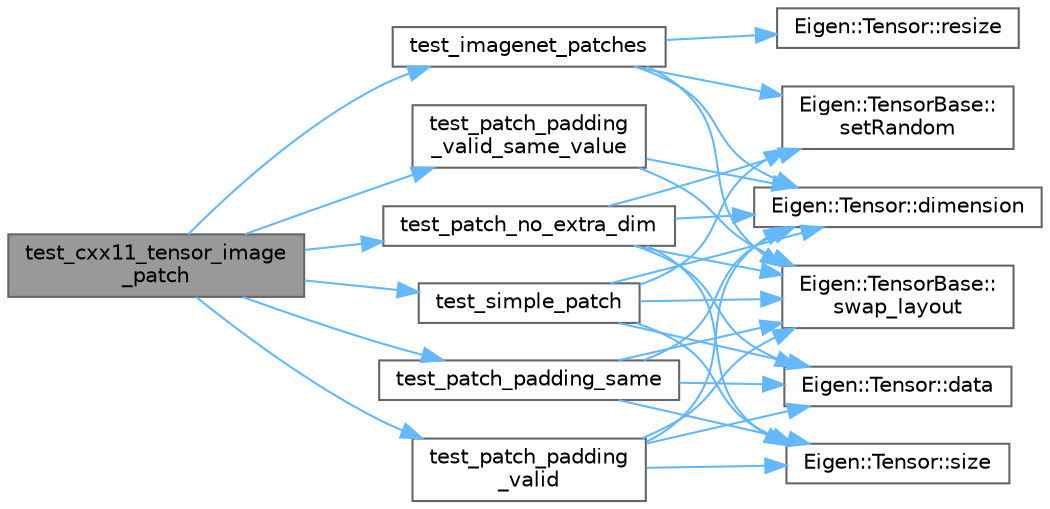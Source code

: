 digraph "test_cxx11_tensor_image_patch"
{
 // LATEX_PDF_SIZE
  bgcolor="transparent";
  edge [fontname=Helvetica,fontsize=10,labelfontname=Helvetica,labelfontsize=10];
  node [fontname=Helvetica,fontsize=10,shape=box,height=0.2,width=0.4];
  rankdir="LR";
  Node1 [id="Node000001",label="test_cxx11_tensor_image\l_patch",height=0.2,width=0.4,color="gray40", fillcolor="grey60", style="filled", fontcolor="black",tooltip=" "];
  Node1 -> Node2 [id="edge31_Node000001_Node000002",color="steelblue1",style="solid",tooltip=" "];
  Node2 [id="Node000002",label="test_imagenet_patches",height=0.2,width=0.4,color="grey40", fillcolor="white", style="filled",URL="$cxx11__tensor__image__patch_8cpp.html#a96397d60a0ff9135771b1092efb26111",tooltip=" "];
  Node2 -> Node3 [id="edge32_Node000002_Node000003",color="steelblue1",style="solid",tooltip=" "];
  Node3 [id="Node000003",label="Eigen::Tensor::dimension",height=0.2,width=0.4,color="grey40", fillcolor="white", style="filled",URL="$class_eigen_1_1_tensor.html#ac0a1bb6142d4e5c4d15ba25beccb26a5",tooltip=" "];
  Node2 -> Node4 [id="edge33_Node000002_Node000004",color="steelblue1",style="solid",tooltip=" "];
  Node4 [id="Node000004",label="Eigen::Tensor::resize",height=0.2,width=0.4,color="grey40", fillcolor="white", style="filled",URL="$class_eigen_1_1_tensor.html#a5ab1ec6dc9b05d5e4db3600bc9d2cc6b",tooltip=" "];
  Node2 -> Node5 [id="edge34_Node000002_Node000005",color="steelblue1",style="solid",tooltip=" "];
  Node5 [id="Node000005",label="Eigen::TensorBase::\lsetRandom",height=0.2,width=0.4,color="grey40", fillcolor="white", style="filled",URL="$class_eigen_1_1_tensor_base.html#afdc88de9b71bae20bb0b59e261e9a6a4",tooltip=" "];
  Node2 -> Node6 [id="edge35_Node000002_Node000006",color="steelblue1",style="solid",tooltip=" "];
  Node6 [id="Node000006",label="Eigen::TensorBase::\lswap_layout",height=0.2,width=0.4,color="grey40", fillcolor="white", style="filled",URL="$class_eigen_1_1_tensor_base.html#ab72b67e64e83b56149a5562f3380835c",tooltip=" "];
  Node1 -> Node7 [id="edge36_Node000001_Node000007",color="steelblue1",style="solid",tooltip=" "];
  Node7 [id="Node000007",label="test_patch_no_extra_dim",height=0.2,width=0.4,color="grey40", fillcolor="white", style="filled",URL="$cxx11__tensor__image__patch_8cpp.html#a07798957fe7516af345c356352217a95",tooltip=" "];
  Node7 -> Node8 [id="edge37_Node000007_Node000008",color="steelblue1",style="solid",tooltip=" "];
  Node8 [id="Node000008",label="Eigen::Tensor::data",height=0.2,width=0.4,color="grey40", fillcolor="white", style="filled",URL="$class_eigen_1_1_tensor.html#a85786e910919756b2aac8e785bd8fb95",tooltip=" "];
  Node7 -> Node3 [id="edge38_Node000007_Node000003",color="steelblue1",style="solid",tooltip=" "];
  Node7 -> Node5 [id="edge39_Node000007_Node000005",color="steelblue1",style="solid",tooltip=" "];
  Node7 -> Node9 [id="edge40_Node000007_Node000009",color="steelblue1",style="solid",tooltip=" "];
  Node9 [id="Node000009",label="Eigen::Tensor::size",height=0.2,width=0.4,color="grey40", fillcolor="white", style="filled",URL="$class_eigen_1_1_tensor.html#a890988b2e1dd992d9b905e0a6a488587",tooltip=" "];
  Node7 -> Node6 [id="edge41_Node000007_Node000006",color="steelblue1",style="solid",tooltip=" "];
  Node1 -> Node10 [id="edge42_Node000001_Node000010",color="steelblue1",style="solid",tooltip=" "];
  Node10 [id="Node000010",label="test_patch_padding_same",height=0.2,width=0.4,color="grey40", fillcolor="white", style="filled",URL="$cxx11__tensor__image__patch_8cpp.html#a6a175cc044412b7bc430d27ecdc1fc73",tooltip=" "];
  Node10 -> Node8 [id="edge43_Node000010_Node000008",color="steelblue1",style="solid",tooltip=" "];
  Node10 -> Node3 [id="edge44_Node000010_Node000003",color="steelblue1",style="solid",tooltip=" "];
  Node10 -> Node9 [id="edge45_Node000010_Node000009",color="steelblue1",style="solid",tooltip=" "];
  Node10 -> Node6 [id="edge46_Node000010_Node000006",color="steelblue1",style="solid",tooltip=" "];
  Node1 -> Node11 [id="edge47_Node000001_Node000011",color="steelblue1",style="solid",tooltip=" "];
  Node11 [id="Node000011",label="test_patch_padding\l_valid",height=0.2,width=0.4,color="grey40", fillcolor="white", style="filled",URL="$cxx11__tensor__image__patch_8cpp.html#a26f51a1b2af6f90a7fedc805b9a6c956",tooltip=" "];
  Node11 -> Node8 [id="edge48_Node000011_Node000008",color="steelblue1",style="solid",tooltip=" "];
  Node11 -> Node3 [id="edge49_Node000011_Node000003",color="steelblue1",style="solid",tooltip=" "];
  Node11 -> Node9 [id="edge50_Node000011_Node000009",color="steelblue1",style="solid",tooltip=" "];
  Node11 -> Node6 [id="edge51_Node000011_Node000006",color="steelblue1",style="solid",tooltip=" "];
  Node1 -> Node12 [id="edge52_Node000001_Node000012",color="steelblue1",style="solid",tooltip=" "];
  Node12 [id="Node000012",label="test_patch_padding\l_valid_same_value",height=0.2,width=0.4,color="grey40", fillcolor="white", style="filled",URL="$cxx11__tensor__image__patch_8cpp.html#a4bfc6cad5b4b65ec6f1837470d5d35dc",tooltip=" "];
  Node12 -> Node3 [id="edge53_Node000012_Node000003",color="steelblue1",style="solid",tooltip=" "];
  Node12 -> Node6 [id="edge54_Node000012_Node000006",color="steelblue1",style="solid",tooltip=" "];
  Node1 -> Node13 [id="edge55_Node000001_Node000013",color="steelblue1",style="solid",tooltip=" "];
  Node13 [id="Node000013",label="test_simple_patch",height=0.2,width=0.4,color="grey40", fillcolor="white", style="filled",URL="$cxx11__tensor__image__patch_8cpp.html#a52e42202e2892531a13d530c17d67ce8",tooltip=" "];
  Node13 -> Node8 [id="edge56_Node000013_Node000008",color="steelblue1",style="solid",tooltip=" "];
  Node13 -> Node3 [id="edge57_Node000013_Node000003",color="steelblue1",style="solid",tooltip=" "];
  Node13 -> Node5 [id="edge58_Node000013_Node000005",color="steelblue1",style="solid",tooltip=" "];
  Node13 -> Node9 [id="edge59_Node000013_Node000009",color="steelblue1",style="solid",tooltip=" "];
  Node13 -> Node6 [id="edge60_Node000013_Node000006",color="steelblue1",style="solid",tooltip=" "];
}

